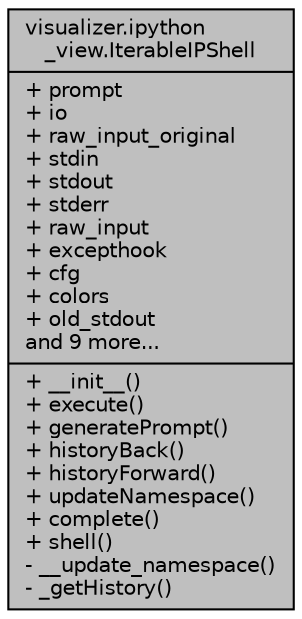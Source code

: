 digraph "visualizer.ipython_view.IterableIPShell"
{
  edge [fontname="Helvetica",fontsize="10",labelfontname="Helvetica",labelfontsize="10"];
  node [fontname="Helvetica",fontsize="10",shape=record];
  Node1 [label="{visualizer.ipython\l_view.IterableIPShell\n|+ prompt\l+ io\l+ raw_input_original\l+ stdin\l+ stdout\l+ stderr\l+ raw_input\l+ excepthook\l+ cfg\l+ colors\l+ old_stdout\land 9 more...\l|+ __init__()\l+ execute()\l+ generatePrompt()\l+ historyBack()\l+ historyForward()\l+ updateNamespace()\l+ complete()\l+ shell()\l- __update_namespace()\l- _getHistory()\l}",height=0.2,width=0.4,color="black", fillcolor="grey75", style="filled", fontcolor="black"];
}

